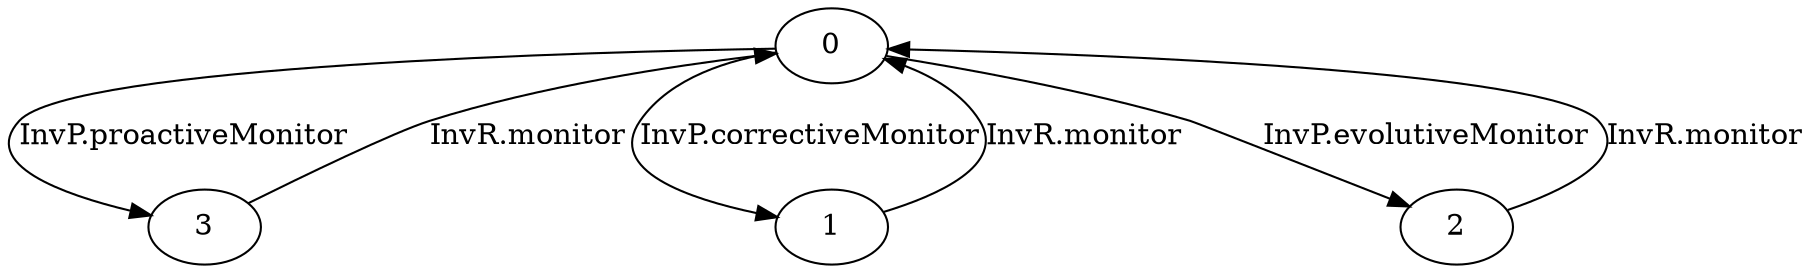 digraph G {
  0 -> 3 [ label="InvP.proactiveMonitor" ];
  0 -> 1 [ label="InvP.correctiveMonitor" ];
  0 -> 2 [ label="InvP.evolutiveMonitor" ];
  1 -> 0 [ label="InvR.monitor" ];
  2 -> 0 [ label="InvR.monitor" ];
  3 -> 0 [ label="InvR.monitor" ];
}
